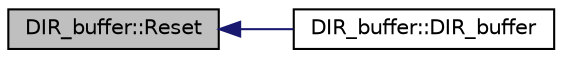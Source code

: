digraph "DIR_buffer::Reset"
{
  edge [fontname="Helvetica",fontsize="10",labelfontname="Helvetica",labelfontsize="10"];
  node [fontname="Helvetica",fontsize="10",shape=record];
  rankdir="LR";
  Node1 [label="DIR_buffer::Reset",height=0.2,width=0.4,color="black", fillcolor="grey75", style="filled", fontcolor="black"];
  Node1 -> Node2 [dir="back",color="midnightblue",fontsize="10",style="solid",fontname="Helvetica"];
  Node2 [label="DIR_buffer::DIR_buffer",height=0.2,width=0.4,color="black", fillcolor="white", style="filled",URL="$d2/deb/class_d_i_r__buffer.html#accb0f2357b76971e376363df444624d1",tooltip="Default constructor. "];
}
